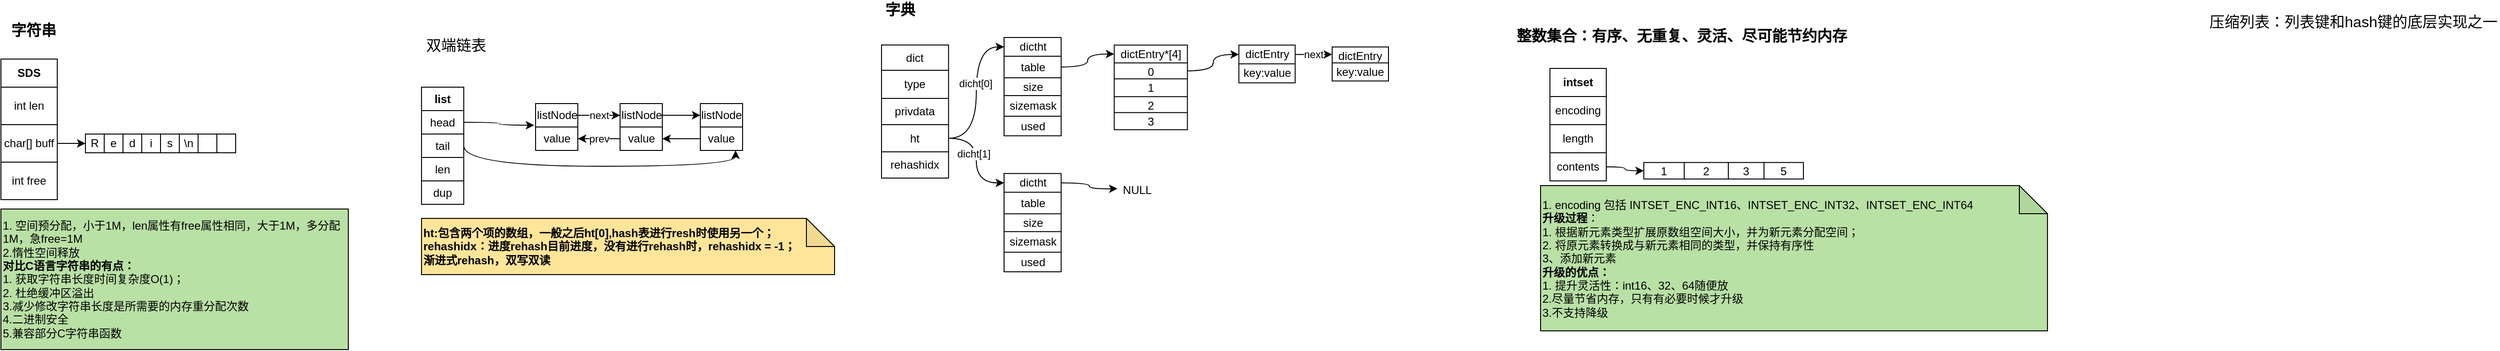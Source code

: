 <mxfile version="14.5.1" type="github">
  <diagram id="70akwOYrs_zPX4gierDc" name="第 1 页">
    <mxGraphModel dx="946" dy="529" grid="1" gridSize="10" guides="1" tooltips="1" connect="1" arrows="1" fold="1" page="1" pageScale="1" pageWidth="827" pageHeight="1169" math="0" shadow="0">
      <root>
        <mxCell id="0" />
        <mxCell id="1" parent="0" />
        <mxCell id="2Fs-SG_frbHr2sO-u1KF-1" value="SDS" style="shape=table;html=1;whiteSpace=wrap;startSize=30;container=1;collapsible=0;childLayout=tableLayout;fontStyle=1;align=center;" parent="1" vertex="1">
          <mxGeometry x="70" y="450" width="60" height="150" as="geometry" />
        </mxCell>
        <mxCell id="2Fs-SG_frbHr2sO-u1KF-2" value="" style="shape=partialRectangle;html=1;whiteSpace=wrap;collapsible=0;dropTarget=0;pointerEvents=0;fillColor=none;top=0;left=0;bottom=0;right=0;points=[[0,0.5],[1,0.5]];portConstraint=eastwest;" parent="2Fs-SG_frbHr2sO-u1KF-1" vertex="1">
          <mxGeometry y="30" width="60" height="40" as="geometry" />
        </mxCell>
        <mxCell id="2Fs-SG_frbHr2sO-u1KF-14" value="int len" style="shape=partialRectangle;html=1;whiteSpace=wrap;connectable=0;fillColor=none;top=0;left=0;bottom=0;right=0;overflow=hidden;" parent="2Fs-SG_frbHr2sO-u1KF-2" vertex="1">
          <mxGeometry width="60" height="40" as="geometry" />
        </mxCell>
        <mxCell id="2Fs-SG_frbHr2sO-u1KF-6" value="" style="shape=partialRectangle;html=1;whiteSpace=wrap;collapsible=0;dropTarget=0;pointerEvents=0;fillColor=none;top=0;left=0;bottom=0;right=0;points=[[0,0.5],[1,0.5]];portConstraint=eastwest;" parent="2Fs-SG_frbHr2sO-u1KF-1" vertex="1">
          <mxGeometry y="70" width="60" height="40" as="geometry" />
        </mxCell>
        <mxCell id="2Fs-SG_frbHr2sO-u1KF-15" value="char[] buff" style="shape=partialRectangle;html=1;whiteSpace=wrap;connectable=0;fillColor=none;top=0;left=0;bottom=0;right=0;overflow=hidden;" parent="2Fs-SG_frbHr2sO-u1KF-6" vertex="1">
          <mxGeometry width="60" height="40" as="geometry" />
        </mxCell>
        <mxCell id="2Fs-SG_frbHr2sO-u1KF-10" value="" style="shape=partialRectangle;html=1;whiteSpace=wrap;collapsible=0;dropTarget=0;pointerEvents=0;fillColor=none;top=0;left=0;bottom=0;right=0;points=[[0,0.5],[1,0.5]];portConstraint=eastwest;" parent="2Fs-SG_frbHr2sO-u1KF-1" vertex="1">
          <mxGeometry y="110" width="60" height="40" as="geometry" />
        </mxCell>
        <mxCell id="2Fs-SG_frbHr2sO-u1KF-16" value="int free" style="shape=partialRectangle;html=1;whiteSpace=wrap;connectable=0;fillColor=none;top=0;left=0;bottom=0;right=0;overflow=hidden;" parent="2Fs-SG_frbHr2sO-u1KF-10" vertex="1">
          <mxGeometry width="60" height="40" as="geometry" />
        </mxCell>
        <mxCell id="2Fs-SG_frbHr2sO-u1KF-20" style="edgeStyle=orthogonalEdgeStyle;rounded=0;orthogonalLoop=1;jettySize=auto;html=1;exitX=1;exitY=0.5;exitDx=0;exitDy=0;" parent="1" source="2Fs-SG_frbHr2sO-u1KF-6" edge="1">
          <mxGeometry relative="1" as="geometry">
            <mxPoint x="160" y="540" as="targetPoint" />
          </mxGeometry>
        </mxCell>
        <mxCell id="2Fs-SG_frbHr2sO-u1KF-22" value="" style="shape=table;html=1;whiteSpace=wrap;startSize=0;container=1;collapsible=0;childLayout=tableLayout;" parent="1" vertex="1">
          <mxGeometry x="160" y="530" width="160" height="20" as="geometry" />
        </mxCell>
        <mxCell id="2Fs-SG_frbHr2sO-u1KF-23" value="" style="shape=partialRectangle;html=1;whiteSpace=wrap;collapsible=0;dropTarget=0;pointerEvents=0;fillColor=none;top=0;left=0;bottom=0;right=0;points=[[0,0.5],[1,0.5]];portConstraint=eastwest;" parent="2Fs-SG_frbHr2sO-u1KF-22" vertex="1">
          <mxGeometry width="160" height="20" as="geometry" />
        </mxCell>
        <mxCell id="2Fs-SG_frbHr2sO-u1KF-24" value="R" style="shape=partialRectangle;html=1;whiteSpace=wrap;connectable=0;fillColor=none;top=0;left=0;bottom=0;right=0;overflow=hidden;" parent="2Fs-SG_frbHr2sO-u1KF-23" vertex="1">
          <mxGeometry width="20" height="20" as="geometry" />
        </mxCell>
        <mxCell id="2Fs-SG_frbHr2sO-u1KF-25" value="e" style="shape=partialRectangle;html=1;whiteSpace=wrap;connectable=0;fillColor=none;top=0;left=0;bottom=0;right=0;overflow=hidden;" parent="2Fs-SG_frbHr2sO-u1KF-23" vertex="1">
          <mxGeometry x="20" width="20" height="20" as="geometry" />
        </mxCell>
        <mxCell id="2Fs-SG_frbHr2sO-u1KF-26" value="d" style="shape=partialRectangle;html=1;whiteSpace=wrap;connectable=0;fillColor=none;top=0;left=0;bottom=0;right=0;overflow=hidden;" parent="2Fs-SG_frbHr2sO-u1KF-23" vertex="1">
          <mxGeometry x="40" width="20" height="20" as="geometry" />
        </mxCell>
        <mxCell id="2Fs-SG_frbHr2sO-u1KF-48" value="i" style="shape=partialRectangle;html=1;whiteSpace=wrap;connectable=0;fillColor=none;top=0;left=0;bottom=0;right=0;overflow=hidden;" parent="2Fs-SG_frbHr2sO-u1KF-23" vertex="1">
          <mxGeometry x="60" width="20" height="20" as="geometry" />
        </mxCell>
        <mxCell id="2Fs-SG_frbHr2sO-u1KF-49" value="s" style="shape=partialRectangle;html=1;whiteSpace=wrap;connectable=0;fillColor=none;top=0;left=0;bottom=0;right=0;overflow=hidden;" parent="2Fs-SG_frbHr2sO-u1KF-23" vertex="1">
          <mxGeometry x="80" width="20" height="20" as="geometry" />
        </mxCell>
        <mxCell id="2Fs-SG_frbHr2sO-u1KF-50" value="\n" style="shape=partialRectangle;html=1;whiteSpace=wrap;connectable=0;fillColor=none;top=0;left=0;bottom=0;right=0;overflow=hidden;" parent="2Fs-SG_frbHr2sO-u1KF-23" vertex="1">
          <mxGeometry x="100" width="20" height="20" as="geometry" />
        </mxCell>
        <mxCell id="2Fs-SG_frbHr2sO-u1KF-51" style="shape=partialRectangle;html=1;whiteSpace=wrap;connectable=0;fillColor=none;top=0;left=0;bottom=0;right=0;overflow=hidden;" parent="2Fs-SG_frbHr2sO-u1KF-23" vertex="1">
          <mxGeometry x="120" width="20" height="20" as="geometry" />
        </mxCell>
        <mxCell id="2Fs-SG_frbHr2sO-u1KF-52" style="shape=partialRectangle;html=1;whiteSpace=wrap;connectable=0;fillColor=none;top=0;left=0;bottom=0;right=0;overflow=hidden;" parent="2Fs-SG_frbHr2sO-u1KF-23" vertex="1">
          <mxGeometry x="140" width="20" height="20" as="geometry" />
        </mxCell>
        <mxCell id="2Fs-SG_frbHr2sO-u1KF-53" value="1. 空间预分配，小于1M，len属性有free属性相同，大于1M，多分配1M，急free=1M&lt;br&gt;2.惰性空间释放&lt;br&gt;&lt;b&gt;对比C语言字符串的有点：&lt;/b&gt;&lt;br&gt;1. 获取字符串长度时间复杂度O(1)；&lt;br&gt;2. 杜绝缓冲区溢出&lt;br&gt;3.减少修改字符串长度是所需要的内存重分配次数&lt;br&gt;4.二进制安全&lt;br&gt;5.兼容部分C字符串函数" style="whiteSpace=wrap;html=1;align=left;fillColor=#B9E0A5;" parent="1" vertex="1">
          <mxGeometry x="70" y="610" width="370" height="150" as="geometry" />
        </mxCell>
        <mxCell id="2Fs-SG_frbHr2sO-u1KF-55" value="" style="shape=table;html=1;whiteSpace=wrap;startSize=0;container=1;collapsible=0;childLayout=tableLayout;" parent="1" vertex="1">
          <mxGeometry x="639.5" y="497.5" width="45" height="50" as="geometry" />
        </mxCell>
        <mxCell id="2Fs-SG_frbHr2sO-u1KF-56" value="" style="shape=partialRectangle;html=1;whiteSpace=wrap;collapsible=0;dropTarget=0;pointerEvents=0;fillColor=none;top=0;left=0;bottom=0;right=0;points=[[0,0.5],[1,0.5]];portConstraint=eastwest;" parent="2Fs-SG_frbHr2sO-u1KF-55" vertex="1">
          <mxGeometry width="45" height="25" as="geometry" />
        </mxCell>
        <mxCell id="2Fs-SG_frbHr2sO-u1KF-57" value="listNode" style="shape=partialRectangle;html=1;whiteSpace=wrap;connectable=0;overflow=hidden;fillColor=none;top=0;left=0;bottom=0;right=0;container=0;" parent="2Fs-SG_frbHr2sO-u1KF-56" vertex="1">
          <mxGeometry width="45" height="25" as="geometry" />
        </mxCell>
        <mxCell id="2Fs-SG_frbHr2sO-u1KF-58" value="" style="shape=partialRectangle;html=1;whiteSpace=wrap;collapsible=0;dropTarget=0;pointerEvents=0;fillColor=none;top=0;left=0;bottom=0;right=0;points=[[0,0.5],[1,0.5]];portConstraint=eastwest;" parent="2Fs-SG_frbHr2sO-u1KF-55" vertex="1">
          <mxGeometry y="25" width="45" height="25" as="geometry" />
        </mxCell>
        <mxCell id="2Fs-SG_frbHr2sO-u1KF-59" value="value" style="shape=partialRectangle;html=1;whiteSpace=wrap;connectable=0;overflow=hidden;fillColor=none;top=0;left=0;bottom=0;right=0;container=0;" parent="2Fs-SG_frbHr2sO-u1KF-58" vertex="1">
          <mxGeometry width="45" height="25" as="geometry" />
        </mxCell>
        <mxCell id="2Fs-SG_frbHr2sO-u1KF-65" value="" style="shape=table;html=1;whiteSpace=wrap;startSize=0;container=1;collapsible=0;childLayout=tableLayout;" parent="1" vertex="1">
          <mxGeometry x="815" y="497.5" width="45" height="50" as="geometry" />
        </mxCell>
        <mxCell id="2Fs-SG_frbHr2sO-u1KF-66" value="" style="shape=partialRectangle;html=1;whiteSpace=wrap;collapsible=0;dropTarget=0;pointerEvents=0;fillColor=none;top=0;left=0;bottom=0;right=0;points=[[0,0.5],[1,0.5]];portConstraint=eastwest;" parent="2Fs-SG_frbHr2sO-u1KF-65" vertex="1">
          <mxGeometry width="45" height="25" as="geometry" />
        </mxCell>
        <mxCell id="2Fs-SG_frbHr2sO-u1KF-67" value="listNode" style="shape=partialRectangle;html=1;whiteSpace=wrap;connectable=0;overflow=hidden;fillColor=none;top=0;left=0;bottom=0;right=0;container=0;" parent="2Fs-SG_frbHr2sO-u1KF-66" vertex="1">
          <mxGeometry width="45" height="25" as="geometry" />
        </mxCell>
        <mxCell id="2Fs-SG_frbHr2sO-u1KF-68" value="" style="shape=partialRectangle;html=1;whiteSpace=wrap;collapsible=0;dropTarget=0;pointerEvents=0;fillColor=none;top=0;left=0;bottom=0;right=0;points=[[0,0.5],[1,0.5]];portConstraint=eastwest;" parent="2Fs-SG_frbHr2sO-u1KF-65" vertex="1">
          <mxGeometry y="25" width="45" height="25" as="geometry" />
        </mxCell>
        <mxCell id="2Fs-SG_frbHr2sO-u1KF-69" value="value" style="shape=partialRectangle;html=1;whiteSpace=wrap;connectable=0;overflow=hidden;fillColor=none;top=0;left=0;bottom=0;right=0;container=0;" parent="2Fs-SG_frbHr2sO-u1KF-68" vertex="1">
          <mxGeometry width="45" height="25" as="geometry" />
        </mxCell>
        <mxCell id="2Fs-SG_frbHr2sO-u1KF-75" value="next" style="edgeStyle=orthogonalEdgeStyle;rounded=0;orthogonalLoop=1;jettySize=auto;html=1;exitX=1;exitY=0.5;exitDx=0;exitDy=0;entryX=0;entryY=0.5;entryDx=0;entryDy=0;" parent="1" source="2Fs-SG_frbHr2sO-u1KF-56" target="2Fs-SG_frbHr2sO-u1KF-119" edge="1">
          <mxGeometry x="518" y="480" as="geometry">
            <mxPoint x="720.5" y="503.75" as="targetPoint" />
          </mxGeometry>
        </mxCell>
        <mxCell id="2Fs-SG_frbHr2sO-u1KF-95" value="" style="shape=table;html=1;whiteSpace=wrap;startSize=0;container=1;collapsible=0;childLayout=tableLayout;fontStyle=1" parent="1" vertex="1">
          <mxGeometry x="518" y="480" width="45" height="125.0" as="geometry" />
        </mxCell>
        <mxCell id="2Fs-SG_frbHr2sO-u1KF-96" value="" style="shape=partialRectangle;html=1;whiteSpace=wrap;collapsible=0;dropTarget=0;pointerEvents=0;fillColor=none;top=0;left=0;bottom=0;right=0;points=[[0,0.5],[1,0.5]];portConstraint=eastwest;" parent="2Fs-SG_frbHr2sO-u1KF-95" vertex="1">
          <mxGeometry width="45" height="25" as="geometry" />
        </mxCell>
        <mxCell id="2Fs-SG_frbHr2sO-u1KF-97" value="&lt;b&gt;list&lt;/b&gt;" style="shape=partialRectangle;html=1;whiteSpace=wrap;connectable=0;overflow=hidden;fillColor=none;top=0;left=0;bottom=0;right=0;container=0;" parent="2Fs-SG_frbHr2sO-u1KF-96" vertex="1">
          <mxGeometry width="45" height="25" as="geometry" />
        </mxCell>
        <mxCell id="2Fs-SG_frbHr2sO-u1KF-98" value="" style="shape=partialRectangle;html=1;whiteSpace=wrap;collapsible=0;dropTarget=0;pointerEvents=0;fillColor=none;top=0;left=0;bottom=0;right=0;points=[[0,0.5],[1,0.5]];portConstraint=eastwest;" parent="2Fs-SG_frbHr2sO-u1KF-95" vertex="1">
          <mxGeometry y="25" width="45" height="25" as="geometry" />
        </mxCell>
        <mxCell id="2Fs-SG_frbHr2sO-u1KF-99" value="head" style="shape=partialRectangle;html=1;whiteSpace=wrap;connectable=0;overflow=hidden;fillColor=none;top=0;left=0;bottom=0;right=0;container=0;" parent="2Fs-SG_frbHr2sO-u1KF-98" vertex="1">
          <mxGeometry width="45" height="25" as="geometry" />
        </mxCell>
        <mxCell id="2Fs-SG_frbHr2sO-u1KF-100" value="" style="shape=partialRectangle;html=1;whiteSpace=wrap;collapsible=0;dropTarget=0;pointerEvents=0;fillColor=none;top=0;left=0;bottom=0;right=0;points=[[0,0.5],[1,0.5]];portConstraint=eastwest;" parent="2Fs-SG_frbHr2sO-u1KF-95" vertex="1">
          <mxGeometry y="50" width="45" height="25" as="geometry" />
        </mxCell>
        <mxCell id="2Fs-SG_frbHr2sO-u1KF-101" value="tail" style="shape=partialRectangle;html=1;whiteSpace=wrap;connectable=0;overflow=hidden;fillColor=none;top=0;left=0;bottom=0;right=0;container=0;" parent="2Fs-SG_frbHr2sO-u1KF-100" vertex="1">
          <mxGeometry width="45" height="25" as="geometry" />
        </mxCell>
        <mxCell id="2Fs-SG_frbHr2sO-u1KF-102" value="" style="shape=partialRectangle;html=1;whiteSpace=wrap;collapsible=0;dropTarget=0;pointerEvents=0;fillColor=none;top=0;left=0;bottom=0;right=0;points=[[0,0.5],[1,0.5]];portConstraint=eastwest;" parent="2Fs-SG_frbHr2sO-u1KF-95" vertex="1">
          <mxGeometry y="75" width="45" height="25" as="geometry" />
        </mxCell>
        <mxCell id="2Fs-SG_frbHr2sO-u1KF-103" value="len" style="shape=partialRectangle;html=1;whiteSpace=wrap;connectable=0;overflow=hidden;fillColor=none;top=0;left=0;bottom=0;right=0;container=0;" parent="2Fs-SG_frbHr2sO-u1KF-102" vertex="1">
          <mxGeometry width="45" height="25" as="geometry" />
        </mxCell>
        <mxCell id="2Fs-SG_frbHr2sO-u1KF-104" value="" style="shape=partialRectangle;html=1;whiteSpace=wrap;collapsible=0;dropTarget=0;pointerEvents=0;fillColor=none;top=0;left=0;bottom=0;right=0;points=[[0,0.5],[1,0.5]];portConstraint=eastwest;" parent="2Fs-SG_frbHr2sO-u1KF-95" vertex="1">
          <mxGeometry y="100" width="45" height="25" as="geometry" />
        </mxCell>
        <mxCell id="2Fs-SG_frbHr2sO-u1KF-105" value="dup" style="shape=partialRectangle;html=1;whiteSpace=wrap;connectable=0;overflow=hidden;fillColor=none;top=0;left=0;bottom=0;right=0;container=0;" parent="2Fs-SG_frbHr2sO-u1KF-104" vertex="1">
          <mxGeometry width="45" height="25" as="geometry" />
        </mxCell>
        <mxCell id="2Fs-SG_frbHr2sO-u1KF-106" style="edgeStyle=orthogonalEdgeStyle;curved=1;rounded=0;orthogonalLoop=1;jettySize=auto;html=1;exitX=1;exitY=0.5;exitDx=0;exitDy=0;entryX=-0.033;entryY=0.925;entryDx=0;entryDy=0;entryPerimeter=0;" parent="1" source="2Fs-SG_frbHr2sO-u1KF-98" target="2Fs-SG_frbHr2sO-u1KF-56" edge="1">
          <mxGeometry x="518" y="480" as="geometry" />
        </mxCell>
        <mxCell id="2Fs-SG_frbHr2sO-u1KF-117" style="edgeStyle=orthogonalEdgeStyle;curved=1;rounded=0;orthogonalLoop=1;jettySize=auto;html=1;exitX=1;exitY=0.5;exitDx=0;exitDy=0;" parent="1" source="2Fs-SG_frbHr2sO-u1KF-100" target="2Fs-SG_frbHr2sO-u1KF-68" edge="1">
          <mxGeometry x="518" y="480" as="geometry">
            <Array as="points">
              <mxPoint x="563" y="564.375" />
              <mxPoint x="852.5" y="564.375" />
            </Array>
          </mxGeometry>
        </mxCell>
        <mxCell id="2Fs-SG_frbHr2sO-u1KF-118" value="" style="shape=table;html=1;whiteSpace=wrap;startSize=0;container=1;collapsible=0;childLayout=tableLayout;" parent="1" vertex="1">
          <mxGeometry x="729.5" y="497.5" width="45" height="50" as="geometry" />
        </mxCell>
        <mxCell id="2Fs-SG_frbHr2sO-u1KF-119" value="" style="shape=partialRectangle;html=1;whiteSpace=wrap;collapsible=0;dropTarget=0;pointerEvents=0;fillColor=none;top=0;left=0;bottom=0;right=0;points=[[0,0.5],[1,0.5]];portConstraint=eastwest;" parent="2Fs-SG_frbHr2sO-u1KF-118" vertex="1">
          <mxGeometry width="45" height="25" as="geometry" />
        </mxCell>
        <mxCell id="2Fs-SG_frbHr2sO-u1KF-120" value="listNode" style="shape=partialRectangle;html=1;whiteSpace=wrap;connectable=0;overflow=hidden;fillColor=none;top=0;left=0;bottom=0;right=0;container=0;" parent="2Fs-SG_frbHr2sO-u1KF-119" vertex="1">
          <mxGeometry width="45" height="25" as="geometry" />
        </mxCell>
        <mxCell id="2Fs-SG_frbHr2sO-u1KF-121" value="" style="shape=partialRectangle;html=1;whiteSpace=wrap;collapsible=0;dropTarget=0;pointerEvents=0;fillColor=none;top=0;left=0;bottom=0;right=0;points=[[0,0.5],[1,0.5]];portConstraint=eastwest;" parent="2Fs-SG_frbHr2sO-u1KF-118" vertex="1">
          <mxGeometry y="25" width="45" height="25" as="geometry" />
        </mxCell>
        <mxCell id="2Fs-SG_frbHr2sO-u1KF-122" value="value" style="shape=partialRectangle;html=1;whiteSpace=wrap;connectable=0;overflow=hidden;fillColor=none;top=0;left=0;bottom=0;right=0;container=0;" parent="2Fs-SG_frbHr2sO-u1KF-121" vertex="1">
          <mxGeometry width="45" height="25" as="geometry" />
        </mxCell>
        <mxCell id="2Fs-SG_frbHr2sO-u1KF-123" style="edgeStyle=orthogonalEdgeStyle;curved=1;rounded=0;orthogonalLoop=1;jettySize=auto;html=1;exitX=0;exitY=0.5;exitDx=0;exitDy=0;entryX=1;entryY=0.5;entryDx=0;entryDy=0;" parent="1" source="2Fs-SG_frbHr2sO-u1KF-121" target="2Fs-SG_frbHr2sO-u1KF-58" edge="1">
          <mxGeometry x="518" y="480" as="geometry">
            <mxPoint x="692" y="535" as="targetPoint" />
            <Array as="points">
              <mxPoint x="729.5" y="535" />
            </Array>
          </mxGeometry>
        </mxCell>
        <mxCell id="2Fs-SG_frbHr2sO-u1KF-124" value="prev" style="edgeLabel;html=1;align=center;verticalAlign=middle;resizable=0;points=[];container=0;" parent="2Fs-SG_frbHr2sO-u1KF-123" vertex="1" connectable="0">
          <mxGeometry relative="1" as="geometry">
            <mxPoint as="offset" />
          </mxGeometry>
        </mxCell>
        <mxCell id="2Fs-SG_frbHr2sO-u1KF-125" style="edgeStyle=orthogonalEdgeStyle;curved=1;rounded=0;orthogonalLoop=1;jettySize=auto;html=1;exitX=1;exitY=0.5;exitDx=0;exitDy=0;entryX=0;entryY=0.5;entryDx=0;entryDy=0;" parent="1" source="2Fs-SG_frbHr2sO-u1KF-119" target="2Fs-SG_frbHr2sO-u1KF-66" edge="1">
          <mxGeometry x="518" y="480" as="geometry" />
        </mxCell>
        <mxCell id="2Fs-SG_frbHr2sO-u1KF-126" style="edgeStyle=orthogonalEdgeStyle;curved=1;rounded=0;orthogonalLoop=1;jettySize=auto;html=1;exitX=0;exitY=0.5;exitDx=0;exitDy=0;entryX=1;entryY=0.5;entryDx=0;entryDy=0;" parent="1" source="2Fs-SG_frbHr2sO-u1KF-68" target="2Fs-SG_frbHr2sO-u1KF-121" edge="1">
          <mxGeometry x="518" y="480" as="geometry" />
        </mxCell>
        <mxCell id="2Fs-SG_frbHr2sO-u1KF-190" value="ht:包含两个项的数组，一般之后ht[0],hash表进行resh时使用另一个；&lt;br&gt;rehashidx：进度rehash目前进度，没有进行rehash时，rehashidx = -1；&lt;br&gt;渐进式rehash，双写双读" style="shape=note;whiteSpace=wrap;html=1;backgroundOutline=1;darkOpacity=0.05;align=left;fillColor=#FFE599;fontStyle=1" parent="1" vertex="1">
          <mxGeometry x="518" y="620" width="440" height="60" as="geometry" />
        </mxCell>
        <mxCell id="2Fs-SG_frbHr2sO-u1KF-128" value="" style="shape=table;html=1;whiteSpace=wrap;startSize=0;container=1;collapsible=0;childLayout=tableLayout;" parent="1" vertex="1">
          <mxGeometry x="1138.511" y="427" width="60.824" height="104.839" as="geometry" />
        </mxCell>
        <mxCell id="2Fs-SG_frbHr2sO-u1KF-129" value="" style="shape=partialRectangle;html=1;whiteSpace=wrap;collapsible=0;dropTarget=0;pointerEvents=0;fillColor=none;top=0;left=0;bottom=0;right=0;points=[[0,0.5],[1,0.5]];portConstraint=eastwest;" parent="2Fs-SG_frbHr2sO-u1KF-128" vertex="1">
          <mxGeometry width="60.824" height="20" as="geometry" />
        </mxCell>
        <mxCell id="2Fs-SG_frbHr2sO-u1KF-130" value="dictht" style="shape=partialRectangle;html=1;whiteSpace=wrap;connectable=0;overflow=hidden;fillColor=none;top=0;left=0;bottom=0;right=0;" parent="2Fs-SG_frbHr2sO-u1KF-129" vertex="1">
          <mxGeometry width="61" height="20" as="geometry" />
        </mxCell>
        <mxCell id="2Fs-SG_frbHr2sO-u1KF-131" value="" style="shape=partialRectangle;html=1;whiteSpace=wrap;collapsible=0;dropTarget=0;pointerEvents=0;fillColor=none;top=0;left=0;bottom=0;right=0;points=[[0,0.5],[1,0.5]];portConstraint=eastwest;" parent="2Fs-SG_frbHr2sO-u1KF-128" vertex="1">
          <mxGeometry y="20" width="60.824" height="23" as="geometry" />
        </mxCell>
        <mxCell id="2Fs-SG_frbHr2sO-u1KF-132" value="table" style="shape=partialRectangle;html=1;whiteSpace=wrap;connectable=0;overflow=hidden;fillColor=none;top=0;left=0;bottom=0;right=0;" parent="2Fs-SG_frbHr2sO-u1KF-131" vertex="1">
          <mxGeometry width="61" height="23" as="geometry" />
        </mxCell>
        <mxCell id="2Fs-SG_frbHr2sO-u1KF-133" value="" style="shape=partialRectangle;html=1;whiteSpace=wrap;collapsible=0;dropTarget=0;pointerEvents=0;fillColor=none;top=0;left=0;bottom=0;right=0;points=[[0,0.5],[1,0.5]];portConstraint=eastwest;" parent="2Fs-SG_frbHr2sO-u1KF-128" vertex="1">
          <mxGeometry y="43" width="60.824" height="19" as="geometry" />
        </mxCell>
        <mxCell id="2Fs-SG_frbHr2sO-u1KF-134" value="size" style="shape=partialRectangle;html=1;whiteSpace=wrap;connectable=0;overflow=hidden;fillColor=none;top=0;left=0;bottom=0;right=0;" parent="2Fs-SG_frbHr2sO-u1KF-133" vertex="1">
          <mxGeometry width="61" height="19" as="geometry" />
        </mxCell>
        <mxCell id="2Fs-SG_frbHr2sO-u1KF-135" value="" style="shape=partialRectangle;html=1;whiteSpace=wrap;collapsible=0;dropTarget=0;pointerEvents=0;fillColor=none;top=0;left=0;bottom=0;right=0;points=[[0,0.5],[1,0.5]];portConstraint=eastwest;" parent="2Fs-SG_frbHr2sO-u1KF-128" vertex="1">
          <mxGeometry y="62" width="60.824" height="22" as="geometry" />
        </mxCell>
        <mxCell id="2Fs-SG_frbHr2sO-u1KF-136" value="sizemask" style="shape=partialRectangle;html=1;whiteSpace=wrap;connectable=0;overflow=hidden;fillColor=none;top=0;left=0;bottom=0;right=0;" parent="2Fs-SG_frbHr2sO-u1KF-135" vertex="1">
          <mxGeometry width="61" height="22" as="geometry" />
        </mxCell>
        <mxCell id="2Fs-SG_frbHr2sO-u1KF-137" value="" style="shape=partialRectangle;html=1;whiteSpace=wrap;collapsible=0;dropTarget=0;pointerEvents=0;fillColor=none;top=0;left=0;bottom=0;right=0;points=[[0,0.5],[1,0.5]];portConstraint=eastwest;" parent="2Fs-SG_frbHr2sO-u1KF-128" vertex="1">
          <mxGeometry y="84" width="60.824" height="21" as="geometry" />
        </mxCell>
        <mxCell id="2Fs-SG_frbHr2sO-u1KF-138" value="used" style="shape=partialRectangle;html=1;whiteSpace=wrap;connectable=0;overflow=hidden;fillColor=none;top=0;left=0;bottom=0;right=0;" parent="2Fs-SG_frbHr2sO-u1KF-137" vertex="1">
          <mxGeometry width="61" height="21" as="geometry" />
        </mxCell>
        <mxCell id="2Fs-SG_frbHr2sO-u1KF-139" value="" style="shape=table;html=1;whiteSpace=wrap;startSize=0;container=1;collapsible=0;childLayout=tableLayout;" parent="1" vertex="1">
          <mxGeometry x="1255.875" y="435.065" width="77.957" height="90.323" as="geometry" />
        </mxCell>
        <mxCell id="2Fs-SG_frbHr2sO-u1KF-140" value="" style="shape=partialRectangle;html=1;whiteSpace=wrap;collapsible=0;dropTarget=0;pointerEvents=0;fillColor=none;top=0;left=0;bottom=0;right=0;points=[[0,0.5],[1,0.5]];portConstraint=eastwest;" parent="2Fs-SG_frbHr2sO-u1KF-139" vertex="1">
          <mxGeometry width="77.957" height="19" as="geometry" />
        </mxCell>
        <mxCell id="2Fs-SG_frbHr2sO-u1KF-141" value="dictEntry*[4]" style="shape=partialRectangle;html=1;whiteSpace=wrap;connectable=0;overflow=hidden;fillColor=none;top=0;left=0;bottom=0;right=0;" parent="2Fs-SG_frbHr2sO-u1KF-140" vertex="1">
          <mxGeometry width="78" height="19" as="geometry" />
        </mxCell>
        <mxCell id="2Fs-SG_frbHr2sO-u1KF-142" value="" style="shape=partialRectangle;html=1;whiteSpace=wrap;collapsible=0;dropTarget=0;pointerEvents=0;fillColor=none;top=0;left=0;bottom=0;right=0;points=[[0,0.5],[1,0.5]];portConstraint=eastwest;" parent="2Fs-SG_frbHr2sO-u1KF-139" vertex="1">
          <mxGeometry y="19" width="77.957" height="17" as="geometry" />
        </mxCell>
        <mxCell id="2Fs-SG_frbHr2sO-u1KF-143" value="0" style="shape=partialRectangle;html=1;whiteSpace=wrap;connectable=0;overflow=hidden;fillColor=none;top=0;left=0;bottom=0;right=0;" parent="2Fs-SG_frbHr2sO-u1KF-142" vertex="1">
          <mxGeometry width="78" height="17" as="geometry" />
        </mxCell>
        <mxCell id="2Fs-SG_frbHr2sO-u1KF-144" value="" style="shape=partialRectangle;html=1;whiteSpace=wrap;collapsible=0;dropTarget=0;pointerEvents=0;fillColor=none;top=0;left=0;bottom=0;right=0;points=[[0,0.5],[1,0.5]];portConstraint=eastwest;" parent="2Fs-SG_frbHr2sO-u1KF-139" vertex="1">
          <mxGeometry y="36" width="77.957" height="19" as="geometry" />
        </mxCell>
        <mxCell id="2Fs-SG_frbHr2sO-u1KF-145" value="1" style="shape=partialRectangle;html=1;whiteSpace=wrap;connectable=0;overflow=hidden;fillColor=none;top=0;left=0;bottom=0;right=0;" parent="2Fs-SG_frbHr2sO-u1KF-144" vertex="1">
          <mxGeometry width="78" height="19" as="geometry" />
        </mxCell>
        <mxCell id="2Fs-SG_frbHr2sO-u1KF-146" value="" style="shape=partialRectangle;html=1;whiteSpace=wrap;collapsible=0;dropTarget=0;pointerEvents=0;fillColor=none;top=0;left=0;bottom=0;right=0;points=[[0,0.5],[1,0.5]];portConstraint=eastwest;" parent="2Fs-SG_frbHr2sO-u1KF-139" vertex="1">
          <mxGeometry y="55" width="77.957" height="17" as="geometry" />
        </mxCell>
        <mxCell id="2Fs-SG_frbHr2sO-u1KF-147" value="2" style="shape=partialRectangle;html=1;whiteSpace=wrap;connectable=0;overflow=hidden;fillColor=none;top=0;left=0;bottom=0;right=0;" parent="2Fs-SG_frbHr2sO-u1KF-146" vertex="1">
          <mxGeometry width="78" height="17" as="geometry" />
        </mxCell>
        <mxCell id="2Fs-SG_frbHr2sO-u1KF-219" style="shape=partialRectangle;html=1;whiteSpace=wrap;collapsible=0;dropTarget=0;pointerEvents=0;fillColor=none;top=0;left=0;bottom=0;right=0;points=[[0,0.5],[1,0.5]];portConstraint=eastwest;" parent="2Fs-SG_frbHr2sO-u1KF-139" vertex="1">
          <mxGeometry y="72" width="77.957" height="18" as="geometry" />
        </mxCell>
        <mxCell id="2Fs-SG_frbHr2sO-u1KF-220" value="3" style="shape=partialRectangle;html=1;whiteSpace=wrap;connectable=0;overflow=hidden;fillColor=none;top=0;left=0;bottom=0;right=0;" parent="2Fs-SG_frbHr2sO-u1KF-219" vertex="1">
          <mxGeometry width="78" height="18" as="geometry" />
        </mxCell>
        <mxCell id="2Fs-SG_frbHr2sO-u1KF-148" style="edgeStyle=orthogonalEdgeStyle;curved=1;rounded=0;orthogonalLoop=1;jettySize=auto;html=1;exitX=1;exitY=0.5;exitDx=0;exitDy=0;entryX=0;entryY=0.5;entryDx=0;entryDy=0;" parent="1" source="2Fs-SG_frbHr2sO-u1KF-131" target="2Fs-SG_frbHr2sO-u1KF-140" edge="1">
          <mxGeometry x="1028" y="427" as="geometry" />
        </mxCell>
        <mxCell id="2Fs-SG_frbHr2sO-u1KF-149" value="" style="shape=table;html=1;whiteSpace=wrap;startSize=0;container=1;collapsible=0;childLayout=tableLayout;" parent="1" vertex="1">
          <mxGeometry x="1388.659" y="435.065" width="59.967" height="40.323" as="geometry" />
        </mxCell>
        <mxCell id="2Fs-SG_frbHr2sO-u1KF-150" value="" style="shape=partialRectangle;html=1;whiteSpace=wrap;collapsible=0;dropTarget=0;pointerEvents=0;fillColor=none;top=0;left=0;bottom=0;right=0;points=[[0,0.5],[1,0.5]];portConstraint=eastwest;" parent="2Fs-SG_frbHr2sO-u1KF-149" vertex="1">
          <mxGeometry width="59.967" height="20" as="geometry" />
        </mxCell>
        <mxCell id="2Fs-SG_frbHr2sO-u1KF-151" value="dictEntry" style="shape=partialRectangle;html=1;whiteSpace=wrap;connectable=0;overflow=hidden;fillColor=none;top=0;left=0;bottom=0;right=0;" parent="2Fs-SG_frbHr2sO-u1KF-150" vertex="1">
          <mxGeometry width="60" height="20" as="geometry" />
        </mxCell>
        <mxCell id="2Fs-SG_frbHr2sO-u1KF-153" value="" style="shape=partialRectangle;html=1;whiteSpace=wrap;collapsible=0;dropTarget=0;pointerEvents=0;fillColor=none;top=0;left=0;bottom=0;right=0;points=[[0,0.5],[1,0.5]];portConstraint=eastwest;" parent="2Fs-SG_frbHr2sO-u1KF-149" vertex="1">
          <mxGeometry y="20" width="59.967" height="20" as="geometry" />
        </mxCell>
        <mxCell id="2Fs-SG_frbHr2sO-u1KF-154" value="key:value" style="shape=partialRectangle;html=1;whiteSpace=wrap;connectable=0;overflow=hidden;fillColor=none;top=0;left=0;bottom=0;right=0;" parent="2Fs-SG_frbHr2sO-u1KF-153" vertex="1">
          <mxGeometry width="60" height="20" as="geometry" />
        </mxCell>
        <mxCell id="2Fs-SG_frbHr2sO-u1KF-169" style="edgeStyle=orthogonalEdgeStyle;curved=1;rounded=0;orthogonalLoop=1;jettySize=auto;html=1;exitX=1;exitY=0.5;exitDx=0;exitDy=0;entryX=0;entryY=0.5;entryDx=0;entryDy=0;" parent="1" source="2Fs-SG_frbHr2sO-u1KF-142" target="2Fs-SG_frbHr2sO-u1KF-150" edge="1">
          <mxGeometry x="1028" y="427" as="geometry" />
        </mxCell>
        <mxCell id="2Fs-SG_frbHr2sO-u1KF-170" value="" style="shape=table;html=1;whiteSpace=wrap;startSize=0;container=1;collapsible=0;childLayout=tableLayout;" parent="1" vertex="1">
          <mxGeometry x="1488.033" y="437.081" width="59.967" height="36.29" as="geometry" />
        </mxCell>
        <mxCell id="2Fs-SG_frbHr2sO-u1KF-171" value="" style="shape=partialRectangle;html=1;whiteSpace=wrap;collapsible=0;dropTarget=0;pointerEvents=0;fillColor=none;top=0;left=0;bottom=0;right=0;points=[[0,0.5],[1,0.5]];portConstraint=eastwest;" parent="2Fs-SG_frbHr2sO-u1KF-170" vertex="1">
          <mxGeometry width="59.967" height="17" as="geometry" />
        </mxCell>
        <mxCell id="2Fs-SG_frbHr2sO-u1KF-172" value="dictEntry" style="shape=partialRectangle;html=1;whiteSpace=wrap;connectable=0;overflow=hidden;fillColor=none;top=0;left=0;bottom=0;right=0;" parent="2Fs-SG_frbHr2sO-u1KF-171" vertex="1">
          <mxGeometry width="60" height="17" as="geometry" />
        </mxCell>
        <mxCell id="2Fs-SG_frbHr2sO-u1KF-173" value="" style="shape=partialRectangle;html=1;whiteSpace=wrap;collapsible=0;dropTarget=0;pointerEvents=0;fillColor=none;top=0;left=0;bottom=0;right=0;points=[[0,0.5],[1,0.5]];portConstraint=eastwest;" parent="2Fs-SG_frbHr2sO-u1KF-170" vertex="1">
          <mxGeometry y="17" width="59.967" height="19" as="geometry" />
        </mxCell>
        <mxCell id="2Fs-SG_frbHr2sO-u1KF-174" value="key:value" style="shape=partialRectangle;html=1;whiteSpace=wrap;connectable=0;overflow=hidden;fillColor=none;top=0;left=0;bottom=0;right=0;" parent="2Fs-SG_frbHr2sO-u1KF-173" vertex="1">
          <mxGeometry width="60" height="19" as="geometry" />
        </mxCell>
        <mxCell id="2Fs-SG_frbHr2sO-u1KF-175" value="next" style="edgeStyle=orthogonalEdgeStyle;curved=1;rounded=0;orthogonalLoop=1;jettySize=auto;html=1;exitX=1;exitY=0.5;exitDx=0;exitDy=0;entryX=0;entryY=0.5;entryDx=0;entryDy=0;" parent="1" source="2Fs-SG_frbHr2sO-u1KF-150" target="2Fs-SG_frbHr2sO-u1KF-171" edge="1">
          <mxGeometry x="1028" y="427" as="geometry" />
        </mxCell>
        <mxCell id="2Fs-SG_frbHr2sO-u1KF-176" value="" style="shape=table;html=1;whiteSpace=wrap;startSize=0;container=1;collapsible=0;childLayout=tableLayout;" parent="1" vertex="1">
          <mxGeometry x="1008" y="435.06" width="71.4" height="141.94" as="geometry" />
        </mxCell>
        <mxCell id="2Fs-SG_frbHr2sO-u1KF-177" value="" style="shape=partialRectangle;html=1;whiteSpace=wrap;collapsible=0;dropTarget=0;pointerEvents=0;fillColor=none;top=0;left=0;bottom=0;right=0;points=[[0,0.5],[1,0.5]];portConstraint=eastwest;" parent="2Fs-SG_frbHr2sO-u1KF-176" vertex="1">
          <mxGeometry width="71.4" height="27" as="geometry" />
        </mxCell>
        <mxCell id="2Fs-SG_frbHr2sO-u1KF-178" value="dict" style="shape=partialRectangle;html=1;whiteSpace=wrap;connectable=0;overflow=hidden;fillColor=none;top=0;left=0;bottom=0;right=0;" parent="2Fs-SG_frbHr2sO-u1KF-177" vertex="1">
          <mxGeometry width="71" height="27" as="geometry" />
        </mxCell>
        <mxCell id="2Fs-SG_frbHr2sO-u1KF-179" value="" style="shape=partialRectangle;html=1;whiteSpace=wrap;collapsible=0;dropTarget=0;pointerEvents=0;fillColor=none;top=0;left=0;bottom=0;right=0;points=[[0,0.5],[1,0.5]];portConstraint=eastwest;" parent="2Fs-SG_frbHr2sO-u1KF-176" vertex="1">
          <mxGeometry y="27" width="71.4" height="30" as="geometry" />
        </mxCell>
        <mxCell id="2Fs-SG_frbHr2sO-u1KF-180" value="type" style="shape=partialRectangle;html=1;whiteSpace=wrap;connectable=0;overflow=hidden;fillColor=none;top=0;left=0;bottom=0;right=0;" parent="2Fs-SG_frbHr2sO-u1KF-179" vertex="1">
          <mxGeometry width="71" height="30" as="geometry" />
        </mxCell>
        <mxCell id="2Fs-SG_frbHr2sO-u1KF-181" value="" style="shape=partialRectangle;html=1;whiteSpace=wrap;collapsible=0;dropTarget=0;pointerEvents=0;fillColor=none;top=0;left=0;bottom=0;right=0;points=[[0,0.5],[1,0.5]];portConstraint=eastwest;" parent="2Fs-SG_frbHr2sO-u1KF-176" vertex="1">
          <mxGeometry y="57" width="71.4" height="28" as="geometry" />
        </mxCell>
        <mxCell id="2Fs-SG_frbHr2sO-u1KF-182" value="privdata" style="shape=partialRectangle;html=1;whiteSpace=wrap;connectable=0;overflow=hidden;fillColor=none;top=0;left=0;bottom=0;right=0;" parent="2Fs-SG_frbHr2sO-u1KF-181" vertex="1">
          <mxGeometry width="71" height="28" as="geometry" />
        </mxCell>
        <mxCell id="2Fs-SG_frbHr2sO-u1KF-183" value="" style="shape=partialRectangle;html=1;whiteSpace=wrap;collapsible=0;dropTarget=0;pointerEvents=0;fillColor=none;top=0;left=0;bottom=0;right=0;points=[[0,0.5],[1,0.5]];portConstraint=eastwest;" parent="2Fs-SG_frbHr2sO-u1KF-176" vertex="1">
          <mxGeometry y="85" width="71.4" height="29" as="geometry" />
        </mxCell>
        <mxCell id="2Fs-SG_frbHr2sO-u1KF-184" value="ht" style="shape=partialRectangle;html=1;whiteSpace=wrap;connectable=0;overflow=hidden;fillColor=none;top=0;left=0;bottom=0;right=0;" parent="2Fs-SG_frbHr2sO-u1KF-183" vertex="1">
          <mxGeometry width="71" height="29" as="geometry" />
        </mxCell>
        <mxCell id="2Fs-SG_frbHr2sO-u1KF-185" value="" style="shape=partialRectangle;html=1;whiteSpace=wrap;collapsible=0;dropTarget=0;pointerEvents=0;fillColor=none;top=0;left=0;bottom=0;right=0;points=[[0,0.5],[1,0.5]];portConstraint=eastwest;" parent="2Fs-SG_frbHr2sO-u1KF-176" vertex="1">
          <mxGeometry y="114" width="71.4" height="28" as="geometry" />
        </mxCell>
        <mxCell id="2Fs-SG_frbHr2sO-u1KF-186" value="rehashidx" style="shape=partialRectangle;html=1;whiteSpace=wrap;connectable=0;overflow=hidden;fillColor=none;top=0;left=0;bottom=0;right=0;" parent="2Fs-SG_frbHr2sO-u1KF-185" vertex="1">
          <mxGeometry width="71" height="28" as="geometry" />
        </mxCell>
        <mxCell id="2Fs-SG_frbHr2sO-u1KF-191" style="edgeStyle=orthogonalEdgeStyle;curved=1;rounded=0;orthogonalLoop=1;jettySize=auto;html=1;exitX=1;exitY=0.5;exitDx=0;exitDy=0;entryX=0;entryY=0.5;entryDx=0;entryDy=0;" parent="1" source="2Fs-SG_frbHr2sO-u1KF-183" target="2Fs-SG_frbHr2sO-u1KF-129" edge="1">
          <mxGeometry x="1028" y="427" as="geometry" />
        </mxCell>
        <mxCell id="2Fs-SG_frbHr2sO-u1KF-192" value="dicht[0]" style="edgeLabel;html=1;align=center;verticalAlign=middle;resizable=0;points=[];" parent="2Fs-SG_frbHr2sO-u1KF-191" vertex="1" connectable="0">
          <mxGeometry x="0.144" y="2" relative="1" as="geometry">
            <mxPoint x="1" y="1" as="offset" />
          </mxGeometry>
        </mxCell>
        <mxCell id="2Fs-SG_frbHr2sO-u1KF-204" value="" style="shape=table;html=1;whiteSpace=wrap;startSize=0;container=1;collapsible=0;childLayout=tableLayout;" parent="1" vertex="1">
          <mxGeometry x="1138.511" y="572.161" width="60.824" height="104.839" as="geometry" />
        </mxCell>
        <mxCell id="2Fs-SG_frbHr2sO-u1KF-205" value="" style="shape=partialRectangle;html=1;whiteSpace=wrap;collapsible=0;dropTarget=0;pointerEvents=0;fillColor=none;top=0;left=0;bottom=0;right=0;points=[[0,0.5],[1,0.5]];portConstraint=eastwest;" parent="2Fs-SG_frbHr2sO-u1KF-204" vertex="1">
          <mxGeometry width="60.824" height="20" as="geometry" />
        </mxCell>
        <mxCell id="2Fs-SG_frbHr2sO-u1KF-206" value="dictht" style="shape=partialRectangle;html=1;whiteSpace=wrap;connectable=0;overflow=hidden;fillColor=none;top=0;left=0;bottom=0;right=0;" parent="2Fs-SG_frbHr2sO-u1KF-205" vertex="1">
          <mxGeometry width="61" height="20" as="geometry" />
        </mxCell>
        <mxCell id="2Fs-SG_frbHr2sO-u1KF-207" value="" style="shape=partialRectangle;html=1;whiteSpace=wrap;collapsible=0;dropTarget=0;pointerEvents=0;fillColor=none;top=0;left=0;bottom=0;right=0;points=[[0,0.5],[1,0.5]];portConstraint=eastwest;" parent="2Fs-SG_frbHr2sO-u1KF-204" vertex="1">
          <mxGeometry y="20" width="60.824" height="23" as="geometry" />
        </mxCell>
        <mxCell id="2Fs-SG_frbHr2sO-u1KF-208" value="table" style="shape=partialRectangle;html=1;whiteSpace=wrap;connectable=0;overflow=hidden;fillColor=none;top=0;left=0;bottom=0;right=0;" parent="2Fs-SG_frbHr2sO-u1KF-207" vertex="1">
          <mxGeometry width="61" height="23" as="geometry" />
        </mxCell>
        <mxCell id="2Fs-SG_frbHr2sO-u1KF-209" value="" style="shape=partialRectangle;html=1;whiteSpace=wrap;collapsible=0;dropTarget=0;pointerEvents=0;fillColor=none;top=0;left=0;bottom=0;right=0;points=[[0,0.5],[1,0.5]];portConstraint=eastwest;" parent="2Fs-SG_frbHr2sO-u1KF-204" vertex="1">
          <mxGeometry y="43" width="60.824" height="19" as="geometry" />
        </mxCell>
        <mxCell id="2Fs-SG_frbHr2sO-u1KF-210" value="size" style="shape=partialRectangle;html=1;whiteSpace=wrap;connectable=0;overflow=hidden;fillColor=none;top=0;left=0;bottom=0;right=0;" parent="2Fs-SG_frbHr2sO-u1KF-209" vertex="1">
          <mxGeometry width="61" height="19" as="geometry" />
        </mxCell>
        <mxCell id="2Fs-SG_frbHr2sO-u1KF-211" value="" style="shape=partialRectangle;html=1;whiteSpace=wrap;collapsible=0;dropTarget=0;pointerEvents=0;fillColor=none;top=0;left=0;bottom=0;right=0;points=[[0,0.5],[1,0.5]];portConstraint=eastwest;" parent="2Fs-SG_frbHr2sO-u1KF-204" vertex="1">
          <mxGeometry y="62" width="60.824" height="22" as="geometry" />
        </mxCell>
        <mxCell id="2Fs-SG_frbHr2sO-u1KF-212" value="sizemask" style="shape=partialRectangle;html=1;whiteSpace=wrap;connectable=0;overflow=hidden;fillColor=none;top=0;left=0;bottom=0;right=0;" parent="2Fs-SG_frbHr2sO-u1KF-211" vertex="1">
          <mxGeometry width="61" height="22" as="geometry" />
        </mxCell>
        <mxCell id="2Fs-SG_frbHr2sO-u1KF-213" value="" style="shape=partialRectangle;html=1;whiteSpace=wrap;collapsible=0;dropTarget=0;pointerEvents=0;fillColor=none;top=0;left=0;bottom=0;right=0;points=[[0,0.5],[1,0.5]];portConstraint=eastwest;" parent="2Fs-SG_frbHr2sO-u1KF-204" vertex="1">
          <mxGeometry y="84" width="60.824" height="21" as="geometry" />
        </mxCell>
        <mxCell id="2Fs-SG_frbHr2sO-u1KF-214" value="used" style="shape=partialRectangle;html=1;whiteSpace=wrap;connectable=0;overflow=hidden;fillColor=none;top=0;left=0;bottom=0;right=0;" parent="2Fs-SG_frbHr2sO-u1KF-213" vertex="1">
          <mxGeometry width="61" height="21" as="geometry" />
        </mxCell>
        <mxCell id="2Fs-SG_frbHr2sO-u1KF-215" style="edgeStyle=orthogonalEdgeStyle;curved=1;rounded=0;orthogonalLoop=1;jettySize=auto;html=1;exitX=1;exitY=0.5;exitDx=0;exitDy=0;entryX=0;entryY=0.5;entryDx=0;entryDy=0;" parent="1" source="2Fs-SG_frbHr2sO-u1KF-183" target="2Fs-SG_frbHr2sO-u1KF-205" edge="1">
          <mxGeometry x="1028" y="427" as="geometry" />
        </mxCell>
        <mxCell id="2Fs-SG_frbHr2sO-u1KF-216" value="dicht[1]" style="edgeLabel;html=1;align=center;verticalAlign=middle;resizable=0;points=[];" parent="2Fs-SG_frbHr2sO-u1KF-215" vertex="1" connectable="0">
          <mxGeometry x="-0.134" y="-3" relative="1" as="geometry">
            <mxPoint as="offset" />
          </mxGeometry>
        </mxCell>
        <mxCell id="2Fs-SG_frbHr2sO-u1KF-217" style="edgeStyle=orthogonalEdgeStyle;curved=1;rounded=0;orthogonalLoop=1;jettySize=auto;html=1;exitX=1;exitY=0.5;exitDx=0;exitDy=0;" parent="1" source="2Fs-SG_frbHr2sO-u1KF-205" edge="1">
          <mxGeometry x="1028" y="427" as="geometry">
            <mxPoint x="1259.301" y="588.29" as="targetPoint" />
          </mxGeometry>
        </mxCell>
        <mxCell id="2Fs-SG_frbHr2sO-u1KF-218" value="NULL" style="text;html=1;align=center;verticalAlign=middle;resizable=0;points=[];autosize=1;" parent="1" vertex="1">
          <mxGeometry x="1255.018" y="580.226" width="50" height="20" as="geometry" />
        </mxCell>
        <mxCell id="6UhSBfldUhL59pgvJZCv-3" value="" style="shape=table;html=1;whiteSpace=wrap;startSize=0;container=1;collapsible=0;childLayout=tableLayout;fontStyle=1" vertex="1" parent="1">
          <mxGeometry x="1720" y="460" width="60" height="120" as="geometry" />
        </mxCell>
        <mxCell id="6UhSBfldUhL59pgvJZCv-4" value="" style="shape=partialRectangle;html=1;whiteSpace=wrap;collapsible=0;dropTarget=0;pointerEvents=0;fillColor=none;top=0;left=0;bottom=0;right=0;points=[[0,0.5],[1,0.5]];portConstraint=eastwest;" vertex="1" parent="6UhSBfldUhL59pgvJZCv-3">
          <mxGeometry width="60" height="30" as="geometry" />
        </mxCell>
        <mxCell id="6UhSBfldUhL59pgvJZCv-5" value="&lt;b&gt;intset&lt;/b&gt;" style="shape=partialRectangle;html=1;whiteSpace=wrap;connectable=0;overflow=hidden;fillColor=none;top=0;left=0;bottom=0;right=0;" vertex="1" parent="6UhSBfldUhL59pgvJZCv-4">
          <mxGeometry width="60" height="30" as="geometry" />
        </mxCell>
        <mxCell id="6UhSBfldUhL59pgvJZCv-6" value="" style="shape=partialRectangle;html=1;whiteSpace=wrap;collapsible=0;dropTarget=0;pointerEvents=0;fillColor=none;top=0;left=0;bottom=0;right=0;points=[[0,0.5],[1,0.5]];portConstraint=eastwest;" vertex="1" parent="6UhSBfldUhL59pgvJZCv-3">
          <mxGeometry y="30" width="60" height="30" as="geometry" />
        </mxCell>
        <mxCell id="6UhSBfldUhL59pgvJZCv-7" value="encoding" style="shape=partialRectangle;html=1;whiteSpace=wrap;connectable=0;overflow=hidden;fillColor=none;top=0;left=0;bottom=0;right=0;" vertex="1" parent="6UhSBfldUhL59pgvJZCv-6">
          <mxGeometry width="60" height="30" as="geometry" />
        </mxCell>
        <mxCell id="6UhSBfldUhL59pgvJZCv-8" value="" style="shape=partialRectangle;html=1;whiteSpace=wrap;collapsible=0;dropTarget=0;pointerEvents=0;fillColor=none;top=0;left=0;bottom=0;right=0;points=[[0,0.5],[1,0.5]];portConstraint=eastwest;" vertex="1" parent="6UhSBfldUhL59pgvJZCv-3">
          <mxGeometry y="60" width="60" height="30" as="geometry" />
        </mxCell>
        <mxCell id="6UhSBfldUhL59pgvJZCv-9" value="length" style="shape=partialRectangle;html=1;whiteSpace=wrap;connectable=0;overflow=hidden;fillColor=none;top=0;left=0;bottom=0;right=0;" vertex="1" parent="6UhSBfldUhL59pgvJZCv-8">
          <mxGeometry width="60" height="30" as="geometry" />
        </mxCell>
        <mxCell id="6UhSBfldUhL59pgvJZCv-10" value="" style="shape=partialRectangle;html=1;whiteSpace=wrap;collapsible=0;dropTarget=0;pointerEvents=0;fillColor=none;top=0;left=0;bottom=0;right=0;points=[[0,0.5],[1,0.5]];portConstraint=eastwest;" vertex="1" parent="6UhSBfldUhL59pgvJZCv-3">
          <mxGeometry y="90" width="60" height="30" as="geometry" />
        </mxCell>
        <mxCell id="6UhSBfldUhL59pgvJZCv-11" value="contents" style="shape=partialRectangle;html=1;whiteSpace=wrap;connectable=0;overflow=hidden;fillColor=none;top=0;left=0;bottom=0;right=0;" vertex="1" parent="6UhSBfldUhL59pgvJZCv-10">
          <mxGeometry width="60" height="30" as="geometry" />
        </mxCell>
        <mxCell id="6UhSBfldUhL59pgvJZCv-15" value="" style="shape=table;html=1;whiteSpace=wrap;startSize=0;container=1;collapsible=0;childLayout=tableLayout;" vertex="1" parent="1">
          <mxGeometry x="1820" y="560.39" width="170" height="17.61" as="geometry" />
        </mxCell>
        <mxCell id="6UhSBfldUhL59pgvJZCv-16" value="" style="shape=partialRectangle;html=1;whiteSpace=wrap;collapsible=0;dropTarget=0;pointerEvents=0;fillColor=none;top=0;left=0;bottom=0;right=0;points=[[0,0.5],[1,0.5]];portConstraint=eastwest;" vertex="1" parent="6UhSBfldUhL59pgvJZCv-15">
          <mxGeometry width="170" height="18" as="geometry" />
        </mxCell>
        <mxCell id="6UhSBfldUhL59pgvJZCv-17" value="1" style="shape=partialRectangle;html=1;whiteSpace=wrap;connectable=0;overflow=hidden;fillColor=none;top=0;left=0;bottom=0;right=0;" vertex="1" parent="6UhSBfldUhL59pgvJZCv-16">
          <mxGeometry width="43" height="18" as="geometry" />
        </mxCell>
        <mxCell id="6UhSBfldUhL59pgvJZCv-18" value="2" style="shape=partialRectangle;html=1;whiteSpace=wrap;connectable=0;overflow=hidden;fillColor=none;top=0;left=0;bottom=0;right=0;" vertex="1" parent="6UhSBfldUhL59pgvJZCv-16">
          <mxGeometry x="43" width="47" height="18" as="geometry" />
        </mxCell>
        <mxCell id="6UhSBfldUhL59pgvJZCv-19" value="3" style="shape=partialRectangle;html=1;whiteSpace=wrap;connectable=0;overflow=hidden;fillColor=none;top=0;left=0;bottom=0;right=0;" vertex="1" parent="6UhSBfldUhL59pgvJZCv-16">
          <mxGeometry x="90" width="38" height="18" as="geometry" />
        </mxCell>
        <mxCell id="6UhSBfldUhL59pgvJZCv-20" value="5" style="shape=partialRectangle;html=1;whiteSpace=wrap;connectable=0;overflow=hidden;fillColor=none;top=0;left=0;bottom=0;right=0;" vertex="1" parent="6UhSBfldUhL59pgvJZCv-16">
          <mxGeometry x="128" width="42" height="18" as="geometry" />
        </mxCell>
        <mxCell id="6UhSBfldUhL59pgvJZCv-23" style="edgeStyle=orthogonalEdgeStyle;curved=1;rounded=0;orthogonalLoop=1;jettySize=auto;html=1;exitX=1;exitY=0.5;exitDx=0;exitDy=0;" edge="1" parent="1" source="6UhSBfldUhL59pgvJZCv-10" target="6UhSBfldUhL59pgvJZCv-15">
          <mxGeometry relative="1" as="geometry" />
        </mxCell>
        <mxCell id="6UhSBfldUhL59pgvJZCv-24" value="1. encoding 包括 INTSET_ENC_INT16、INTSET_ENC_INT32、INTSET_ENC_INT64&lt;br&gt;&lt;b&gt;升级过程&lt;/b&gt;：&lt;br&gt;1. 根据新元素类型扩展原数组空间大小，并为新元素分配空间；&lt;br&gt;2. 将原元素转换成与新元素相同的类型，并保持有序性&lt;br&gt;3、添加新元素&lt;br&gt;&lt;b&gt;升级的优点：&lt;/b&gt;&lt;br&gt;1. 提升灵活性：int16、32、64随便放&lt;br&gt;2.尽量节省内存，只有有必要时候才升级&lt;br&gt;3.不支持降级" style="shape=note;whiteSpace=wrap;html=1;backgroundOutline=1;darkOpacity=0.05;fillColor=#B9E0A5;align=left;" vertex="1" parent="1">
          <mxGeometry x="1710" y="585" width="540" height="155" as="geometry" />
        </mxCell>
        <mxCell id="6UhSBfldUhL59pgvJZCv-25" value="&lt;b style=&quot;font-size: 16px;&quot;&gt;&lt;font style=&quot;font-size: 16px;&quot;&gt;整数集合：有序、无重复、灵活、尽可能节约内存&lt;/font&gt;&lt;/b&gt;" style="text;html=1;align=center;verticalAlign=middle;resizable=0;points=[];autosize=1;fontSize=16;" vertex="1" parent="1">
          <mxGeometry x="1675" y="415.06" width="370" height="20" as="geometry" />
        </mxCell>
        <mxCell id="6UhSBfldUhL59pgvJZCv-26" value="字符串" style="text;html=1;strokeColor=none;fillColor=none;align=center;verticalAlign=middle;whiteSpace=wrap;rounded=0;fontSize=16;fontStyle=1" vertex="1" parent="1">
          <mxGeometry x="70" y="407" width="70" height="23" as="geometry" />
        </mxCell>
        <mxCell id="6UhSBfldUhL59pgvJZCv-27" value="双端链表" style="text;html=1;strokeColor=none;fillColor=none;align=center;verticalAlign=middle;whiteSpace=wrap;rounded=0;fontSize=16;" vertex="1" parent="1">
          <mxGeometry x="500" y="420" width="110" height="30" as="geometry" />
        </mxCell>
        <mxCell id="6UhSBfldUhL59pgvJZCv-28" value="字典" style="text;html=1;strokeColor=none;fillColor=none;align=center;verticalAlign=middle;whiteSpace=wrap;rounded=0;fontSize=16;fontStyle=1" vertex="1" parent="1">
          <mxGeometry x="1008" y="387" width="40" height="20" as="geometry" />
        </mxCell>
        <mxCell id="6UhSBfldUhL59pgvJZCv-29" value="压缩列表：列表键和hash键的底层实现之一" style="text;html=1;strokeColor=none;fillColor=none;align=center;verticalAlign=middle;whiteSpace=wrap;rounded=0;fontSize=16;" vertex="1" parent="1">
          <mxGeometry x="2421" y="400" width="310" height="20" as="geometry" />
        </mxCell>
      </root>
    </mxGraphModel>
  </diagram>
</mxfile>
